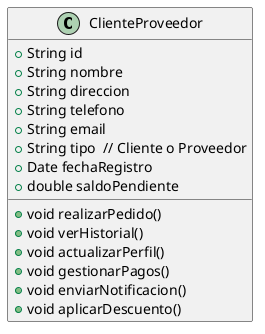 @startuml
class ClienteProveedor {
  +String id
  +String nombre
  +String direccion
  +String telefono
  +String email
  +String tipo  // Cliente o Proveedor
  +Date fechaRegistro
  +double saldoPendiente
  +void realizarPedido()
  +void verHistorial()
  +void actualizarPerfil()
  +void gestionarPagos()
  +void enviarNotificacion()
  +void aplicarDescuento()
}
@enduml
